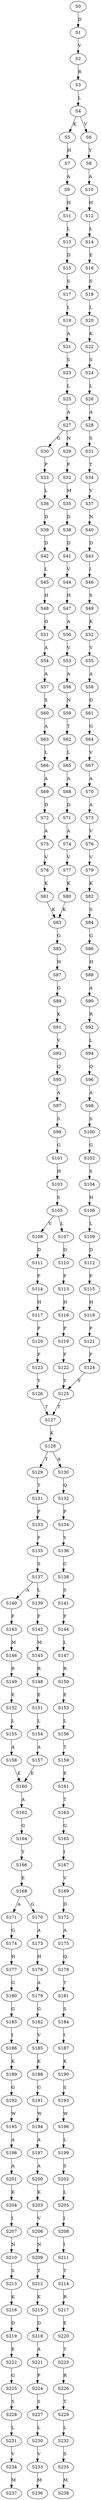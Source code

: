 strict digraph  {
	S0 -> S1 [ label = D ];
	S1 -> S2 [ label = V ];
	S2 -> S3 [ label = R ];
	S3 -> S4 [ label = L ];
	S4 -> S5 [ label = K ];
	S4 -> S6 [ label = V ];
	S5 -> S7 [ label = H ];
	S6 -> S8 [ label = Y ];
	S7 -> S9 [ label = A ];
	S8 -> S10 [ label = A ];
	S9 -> S11 [ label = H ];
	S10 -> S12 [ label = H ];
	S11 -> S13 [ label = L ];
	S12 -> S14 [ label = L ];
	S13 -> S15 [ label = D ];
	S14 -> S16 [ label = E ];
	S15 -> S17 [ label = S ];
	S16 -> S18 [ label = S ];
	S17 -> S19 [ label = L ];
	S18 -> S20 [ label = L ];
	S19 -> S21 [ label = A ];
	S20 -> S22 [ label = K ];
	S21 -> S23 [ label = S ];
	S22 -> S24 [ label = S ];
	S23 -> S25 [ label = L ];
	S24 -> S26 [ label = L ];
	S25 -> S27 [ label = A ];
	S26 -> S28 [ label = A ];
	S27 -> S29 [ label = N ];
	S27 -> S30 [ label = G ];
	S28 -> S31 [ label = S ];
	S29 -> S32 [ label = P ];
	S30 -> S33 [ label = P ];
	S31 -> S34 [ label = T ];
	S32 -> S35 [ label = M ];
	S33 -> S36 [ label = L ];
	S34 -> S37 [ label = V ];
	S35 -> S38 [ label = D ];
	S36 -> S39 [ label = D ];
	S37 -> S40 [ label = N ];
	S38 -> S41 [ label = D ];
	S39 -> S42 [ label = D ];
	S40 -> S43 [ label = D ];
	S41 -> S44 [ label = V ];
	S42 -> S45 [ label = L ];
	S43 -> S46 [ label = I ];
	S44 -> S47 [ label = H ];
	S45 -> S48 [ label = H ];
	S46 -> S49 [ label = S ];
	S47 -> S50 [ label = A ];
	S48 -> S51 [ label = G ];
	S49 -> S52 [ label = K ];
	S50 -> S53 [ label = V ];
	S51 -> S54 [ label = A ];
	S52 -> S55 [ label = V ];
	S53 -> S56 [ label = A ];
	S54 -> S57 [ label = A ];
	S55 -> S58 [ label = A ];
	S56 -> S59 [ label = N ];
	S57 -> S60 [ label = S ];
	S58 -> S61 [ label = D ];
	S59 -> S62 [ label = T ];
	S60 -> S63 [ label = A ];
	S61 -> S64 [ label = G ];
	S62 -> S65 [ label = L ];
	S63 -> S66 [ label = L ];
	S64 -> S67 [ label = V ];
	S65 -> S68 [ label = A ];
	S66 -> S69 [ label = A ];
	S67 -> S70 [ label = A ];
	S68 -> S71 [ label = D ];
	S69 -> S72 [ label = D ];
	S70 -> S73 [ label = A ];
	S71 -> S74 [ label = A ];
	S72 -> S75 [ label = A ];
	S73 -> S76 [ label = V ];
	S74 -> S77 [ label = V ];
	S75 -> S78 [ label = V ];
	S76 -> S79 [ label = V ];
	S77 -> S80 [ label = K ];
	S78 -> S81 [ label = K ];
	S79 -> S82 [ label = K ];
	S80 -> S83 [ label = K ];
	S81 -> S83 [ label = K ];
	S82 -> S84 [ label = S ];
	S83 -> S85 [ label = G ];
	S84 -> S86 [ label = G ];
	S85 -> S87 [ label = H ];
	S86 -> S88 [ label = H ];
	S87 -> S89 [ label = G ];
	S88 -> S90 [ label = A ];
	S89 -> S91 [ label = K ];
	S90 -> S92 [ label = R ];
	S91 -> S93 [ label = V ];
	S92 -> S94 [ label = L ];
	S93 -> S95 [ label = Q ];
	S94 -> S96 [ label = Q ];
	S95 -> S97 [ label = A ];
	S96 -> S98 [ label = A ];
	S97 -> S99 [ label = S ];
	S98 -> S100 [ label = S ];
	S99 -> S101 [ label = G ];
	S100 -> S102 [ label = G ];
	S101 -> S103 [ label = H ];
	S102 -> S104 [ label = S ];
	S103 -> S105 [ label = S ];
	S104 -> S106 [ label = H ];
	S105 -> S107 [ label = L ];
	S105 -> S108 [ label = V ];
	S106 -> S109 [ label = L ];
	S107 -> S110 [ label = D ];
	S108 -> S111 [ label = D ];
	S109 -> S112 [ label = D ];
	S110 -> S113 [ label = F ];
	S111 -> S114 [ label = F ];
	S112 -> S115 [ label = F ];
	S113 -> S116 [ label = H ];
	S114 -> S117 [ label = H ];
	S115 -> S118 [ label = H ];
	S116 -> S119 [ label = P ];
	S117 -> S120 [ label = P ];
	S118 -> S121 [ label = P ];
	S119 -> S122 [ label = F ];
	S120 -> S123 [ label = F ];
	S121 -> S124 [ label = F ];
	S122 -> S125 [ label = Y ];
	S123 -> S126 [ label = Y ];
	S124 -> S125 [ label = Y ];
	S125 -> S127 [ label = T ];
	S126 -> S127 [ label = T ];
	S127 -> S128 [ label = K ];
	S128 -> S129 [ label = T ];
	S128 -> S130 [ label = A ];
	S129 -> S131 [ label = T ];
	S130 -> S132 [ label = Q ];
	S131 -> S133 [ label = P ];
	S132 -> S134 [ label = P ];
	S133 -> S135 [ label = F ];
	S134 -> S136 [ label = Y ];
	S135 -> S137 [ label = S ];
	S136 -> S138 [ label = C ];
	S137 -> S139 [ label = L ];
	S137 -> S140 [ label = A ];
	S138 -> S141 [ label = S ];
	S139 -> S142 [ label = F ];
	S140 -> S143 [ label = F ];
	S141 -> S144 [ label = F ];
	S142 -> S145 [ label = M ];
	S143 -> S146 [ label = M ];
	S144 -> S147 [ label = L ];
	S145 -> S148 [ label = R ];
	S146 -> S149 [ label = R ];
	S147 -> S150 [ label = R ];
	S148 -> S151 [ label = E ];
	S149 -> S152 [ label = E ];
	S150 -> S153 [ label = E ];
	S151 -> S154 [ label = L ];
	S152 -> S155 [ label = L ];
	S153 -> S156 [ label = L ];
	S154 -> S157 [ label = A ];
	S155 -> S158 [ label = A ];
	S156 -> S159 [ label = T ];
	S157 -> S160 [ label = E ];
	S158 -> S160 [ label = E ];
	S159 -> S161 [ label = E ];
	S160 -> S162 [ label = A ];
	S161 -> S163 [ label = T ];
	S162 -> S164 [ label = G ];
	S163 -> S165 [ label = G ];
	S164 -> S166 [ label = Y ];
	S165 -> S167 [ label = I ];
	S166 -> S168 [ label = E ];
	S167 -> S169 [ label = V ];
	S168 -> S170 [ label = G ];
	S168 -> S171 [ label = A ];
	S169 -> S172 [ label = D ];
	S170 -> S173 [ label = A ];
	S171 -> S174 [ label = G ];
	S172 -> S175 [ label = A ];
	S173 -> S176 [ label = H ];
	S174 -> S177 [ label = H ];
	S175 -> S178 [ label = Q ];
	S176 -> S179 [ label = A ];
	S177 -> S180 [ label = G ];
	S178 -> S181 [ label = T ];
	S179 -> S182 [ label = G ];
	S180 -> S183 [ label = G ];
	S181 -> S184 [ label = S ];
	S182 -> S185 [ label = V ];
	S183 -> S186 [ label = I ];
	S184 -> S187 [ label = I ];
	S185 -> S188 [ label = K ];
	S186 -> S189 [ label = K ];
	S187 -> S190 [ label = K ];
	S188 -> S191 [ label = G ];
	S189 -> S192 [ label = G ];
	S190 -> S193 [ label = S ];
	S191 -> S194 [ label = W ];
	S192 -> S195 [ label = W ];
	S193 -> S196 [ label = W ];
	S194 -> S197 [ label = A ];
	S195 -> S198 [ label = A ];
	S196 -> S199 [ label = L ];
	S197 -> S200 [ label = A ];
	S198 -> S201 [ label = A ];
	S199 -> S202 [ label = S ];
	S200 -> S203 [ label = K ];
	S201 -> S204 [ label = K ];
	S202 -> S205 [ label = L ];
	S203 -> S206 [ label = V ];
	S204 -> S207 [ label = I ];
	S205 -> S208 [ label = I ];
	S206 -> S209 [ label = N ];
	S207 -> S210 [ label = N ];
	S208 -> S211 [ label = I ];
	S209 -> S212 [ label = T ];
	S210 -> S213 [ label = S ];
	S211 -> S214 [ label = T ];
	S212 -> S215 [ label = K ];
	S213 -> S216 [ label = K ];
	S214 -> S217 [ label = R ];
	S215 -> S218 [ label = D ];
	S216 -> S219 [ label = D ];
	S217 -> S220 [ label = E ];
	S218 -> S221 [ label = A ];
	S219 -> S222 [ label = E ];
	S220 -> S223 [ label = T ];
	S221 -> S224 [ label = P ];
	S222 -> S225 [ label = G ];
	S223 -> S226 [ label = R ];
	S224 -> S227 [ label = S ];
	S225 -> S228 [ label = S ];
	S226 -> S229 [ label = T ];
	S227 -> S230 [ label = L ];
	S228 -> S231 [ label = L ];
	S229 -> S232 [ label = L ];
	S230 -> S233 [ label = V ];
	S231 -> S234 [ label = V ];
	S232 -> S235 [ label = S ];
	S233 -> S236 [ label = M ];
	S234 -> S237 [ label = M ];
	S235 -> S238 [ label = M ];
}
